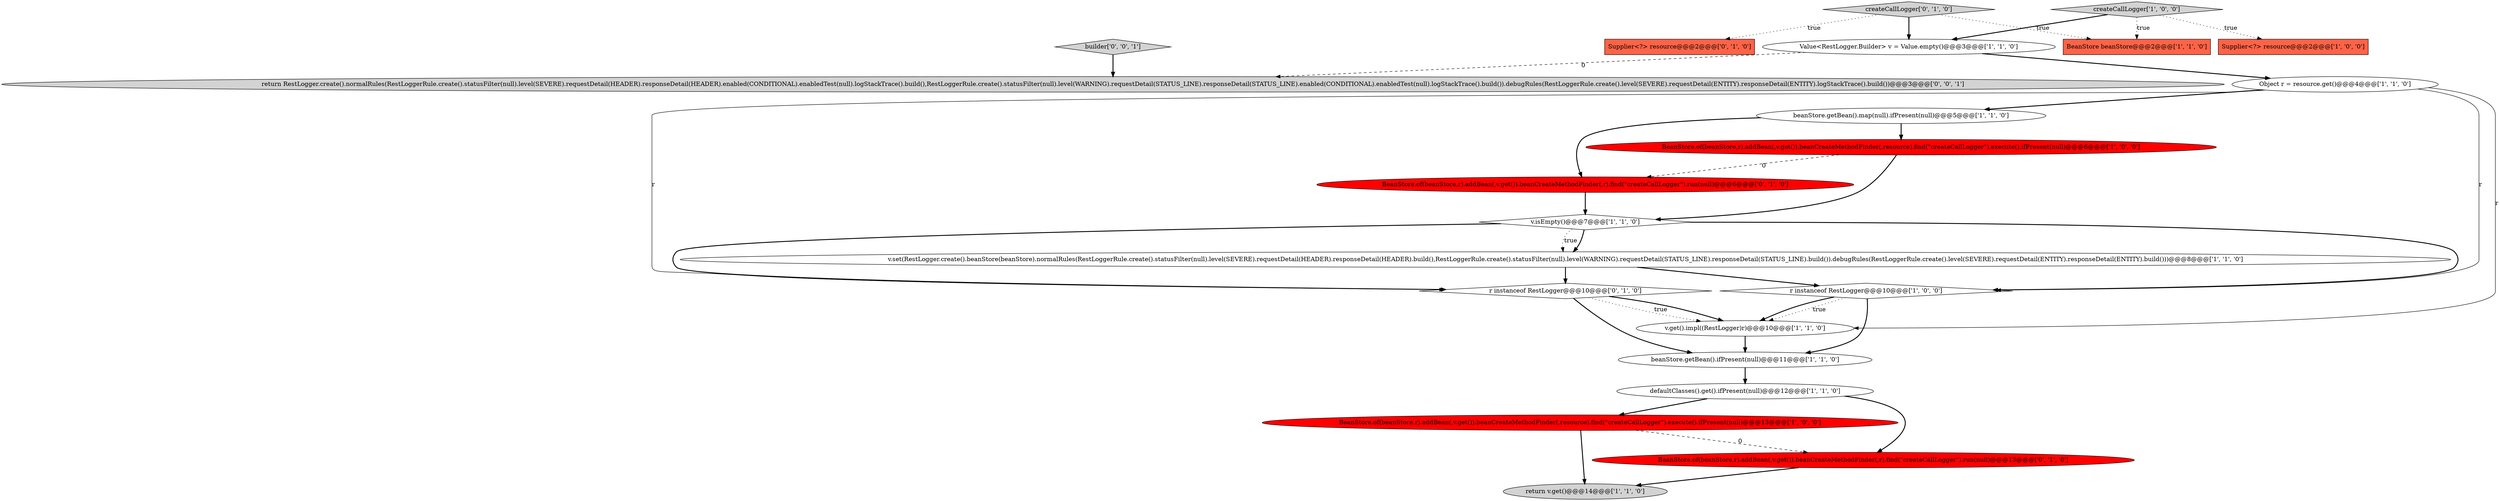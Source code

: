digraph {
6 [style = filled, label = "v.get().impl((RestLogger)r)@@@10@@@['1', '1', '0']", fillcolor = white, shape = ellipse image = "AAA0AAABBB1BBB"];
1 [style = filled, label = "Supplier<?> resource@@@2@@@['1', '0', '0']", fillcolor = tomato, shape = box image = "AAA0AAABBB1BBB"];
10 [style = filled, label = "Object r = resource.get()@@@4@@@['1', '1', '0']", fillcolor = white, shape = ellipse image = "AAA0AAABBB1BBB"];
20 [style = filled, label = "builder['0', '0', '1']", fillcolor = lightgray, shape = diamond image = "AAA0AAABBB3BBB"];
3 [style = filled, label = "beanStore.getBean().ifPresent(null)@@@11@@@['1', '1', '0']", fillcolor = white, shape = ellipse image = "AAA0AAABBB1BBB"];
7 [style = filled, label = "BeanStore beanStore@@@2@@@['1', '1', '0']", fillcolor = tomato, shape = box image = "AAA0AAABBB1BBB"];
2 [style = filled, label = "Value<RestLogger.Builder> v = Value.empty()@@@3@@@['1', '1', '0']", fillcolor = white, shape = ellipse image = "AAA0AAABBB1BBB"];
17 [style = filled, label = "createCallLogger['0', '1', '0']", fillcolor = lightgray, shape = diamond image = "AAA0AAABBB2BBB"];
13 [style = filled, label = "defaultClasses().get().ifPresent(null)@@@12@@@['1', '1', '0']", fillcolor = white, shape = ellipse image = "AAA0AAABBB1BBB"];
14 [style = filled, label = "v.isEmpty()@@@7@@@['1', '1', '0']", fillcolor = white, shape = diamond image = "AAA0AAABBB1BBB"];
21 [style = filled, label = "return RestLogger.create().normalRules(RestLoggerRule.create().statusFilter(null).level(SEVERE).requestDetail(HEADER).responseDetail(HEADER).enabled(CONDITIONAL).enabledTest(null).logStackTrace().build(),RestLoggerRule.create().statusFilter(null).level(WARNING).requestDetail(STATUS_LINE).responseDetail(STATUS_LINE).enabled(CONDITIONAL).enabledTest(null).logStackTrace().build()).debugRules(RestLoggerRule.create().level(SEVERE).requestDetail(ENTITY).responseDetail(ENTITY).logStackTrace().build())@@@3@@@['0', '0', '1']", fillcolor = lightgray, shape = ellipse image = "AAA0AAABBB3BBB"];
12 [style = filled, label = "beanStore.getBean().map(null).ifPresent(null)@@@5@@@['1', '1', '0']", fillcolor = white, shape = ellipse image = "AAA0AAABBB1BBB"];
0 [style = filled, label = "return v.get()@@@14@@@['1', '1', '0']", fillcolor = lightgray, shape = ellipse image = "AAA0AAABBB1BBB"];
11 [style = filled, label = "BeanStore.of(beanStore,r).addBean(,v.get()).beanCreateMethodFinder(,resource).find(\"createCallLogger\").execute().ifPresent(null)@@@13@@@['1', '0', '0']", fillcolor = red, shape = ellipse image = "AAA1AAABBB1BBB"];
9 [style = filled, label = "BeanStore.of(beanStore,r).addBean(,v.get()).beanCreateMethodFinder(,resource).find(\"createCallLogger\").execute().ifPresent(null)@@@6@@@['1', '0', '0']", fillcolor = red, shape = ellipse image = "AAA1AAABBB1BBB"];
8 [style = filled, label = "createCallLogger['1', '0', '0']", fillcolor = lightgray, shape = diamond image = "AAA0AAABBB1BBB"];
18 [style = filled, label = "BeanStore.of(beanStore,r).addBean(,v.get()).beanCreateMethodFinder(,r).find(\"createCallLogger\").run(null)@@@13@@@['0', '1', '0']", fillcolor = red, shape = ellipse image = "AAA1AAABBB2BBB"];
5 [style = filled, label = "v.set(RestLogger.create().beanStore(beanStore).normalRules(RestLoggerRule.create().statusFilter(null).level(SEVERE).requestDetail(HEADER).responseDetail(HEADER).build(),RestLoggerRule.create().statusFilter(null).level(WARNING).requestDetail(STATUS_LINE).responseDetail(STATUS_LINE).build()).debugRules(RestLoggerRule.create().level(SEVERE).requestDetail(ENTITY).responseDetail(ENTITY).build()))@@@8@@@['1', '1', '0']", fillcolor = white, shape = ellipse image = "AAA0AAABBB1BBB"];
15 [style = filled, label = "Supplier<?> resource@@@2@@@['0', '1', '0']", fillcolor = tomato, shape = box image = "AAA0AAABBB2BBB"];
16 [style = filled, label = "r instanceof RestLogger@@@10@@@['0', '1', '0']", fillcolor = white, shape = diamond image = "AAA0AAABBB2BBB"];
19 [style = filled, label = "BeanStore.of(beanStore,r).addBean(,v.get()).beanCreateMethodFinder(,r).find(\"createCallLogger\").run(null)@@@6@@@['0', '1', '0']", fillcolor = red, shape = ellipse image = "AAA1AAABBB2BBB"];
4 [style = filled, label = "r instanceof RestLogger@@@10@@@['1', '0', '0']", fillcolor = white, shape = diamond image = "AAA0AAABBB1BBB"];
4->6 [style = dotted, label="true"];
14->16 [style = bold, label=""];
16->3 [style = bold, label=""];
6->3 [style = bold, label=""];
4->3 [style = bold, label=""];
4->6 [style = bold, label=""];
16->6 [style = bold, label=""];
14->5 [style = bold, label=""];
10->16 [style = solid, label="r"];
8->7 [style = dotted, label="true"];
2->10 [style = bold, label=""];
12->9 [style = bold, label=""];
10->4 [style = solid, label="r"];
13->11 [style = bold, label=""];
10->6 [style = solid, label="r"];
20->21 [style = bold, label=""];
5->16 [style = bold, label=""];
9->19 [style = dashed, label="0"];
8->1 [style = dotted, label="true"];
11->0 [style = bold, label=""];
14->5 [style = dotted, label="true"];
17->15 [style = dotted, label="true"];
19->14 [style = bold, label=""];
17->2 [style = bold, label=""];
8->2 [style = bold, label=""];
2->21 [style = dashed, label="0"];
10->12 [style = bold, label=""];
11->18 [style = dashed, label="0"];
5->4 [style = bold, label=""];
9->14 [style = bold, label=""];
3->13 [style = bold, label=""];
17->7 [style = dotted, label="true"];
12->19 [style = bold, label=""];
18->0 [style = bold, label=""];
13->18 [style = bold, label=""];
16->6 [style = dotted, label="true"];
14->4 [style = bold, label=""];
}
